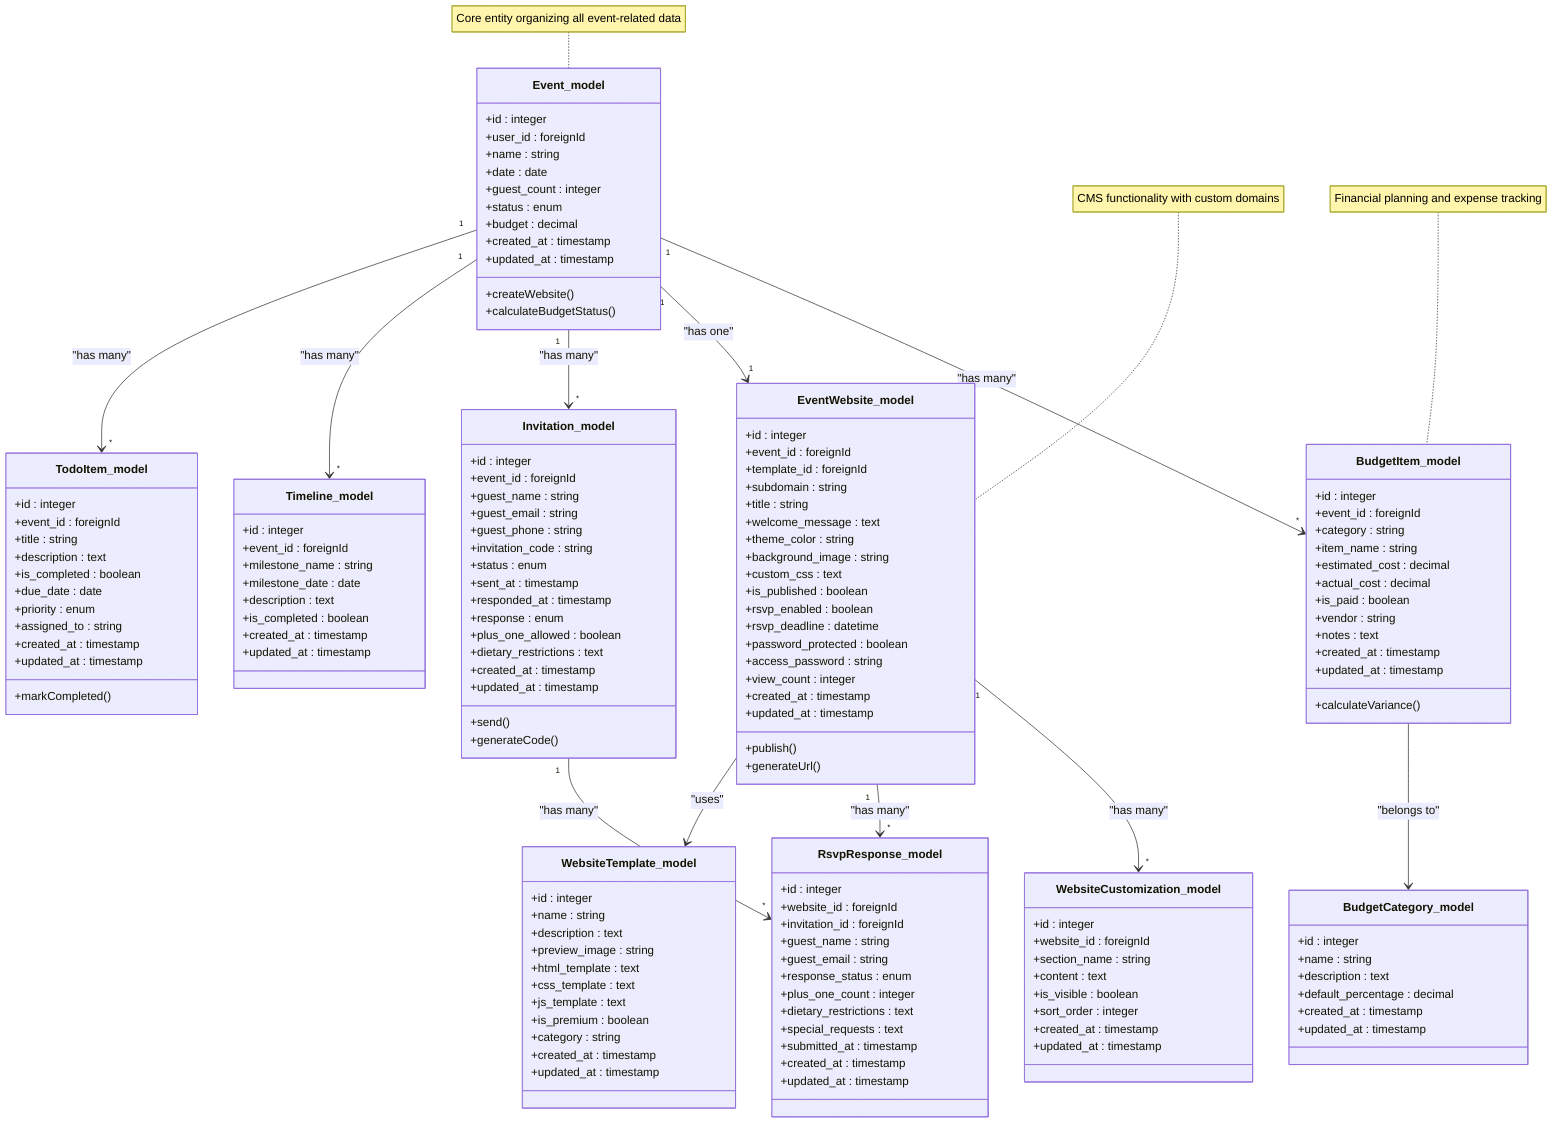 classDiagram
    direction TB
    
    %% =============== PART 1: CORE EVENT PLANNING SYSTEM ===============

    %% -------------- Core Event Entity --------------
    class Event_model {
        +id : integer
        +user_id : foreignId
        +name : string
        +date : date
        +guest_count : integer
        +status : enum
        +budget : decimal
        +created_at : timestamp
        +updated_at : timestamp
        +createWebsite()
        +calculateBudgetStatus()
    }

    %% -------------- Event Planning Tools --------------
    class TodoItem_model {
        +id : integer
        +event_id : foreignId
        +title : string
        +description : text
        +is_completed : boolean
        +due_date : date
        +priority : enum
        +assigned_to : string
        +created_at : timestamp
        +updated_at : timestamp
        +markCompleted()
    }

    class Timeline_model {
        +id : integer
        +event_id : foreignId
        +milestone_name : string
        +milestone_date : date
        +description : text
        +is_completed : boolean
        +created_at : timestamp
        +updated_at : timestamp
    }

    class Invitation_model {
        +id : integer
        +event_id : foreignId
        +guest_name : string
        +guest_email : string
        +guest_phone : string
        +invitation_code : string
        +status : enum
        +sent_at : timestamp
        +responded_at : timestamp
        +response : enum
        +plus_one_allowed : boolean
        +dietary_restrictions : text
        +created_at : timestamp
        +updated_at : timestamp
        +send()
        +generateCode()
    }

    %% -------------- Website System --------------
    class EventWebsite_model {
        +id : integer
        +event_id : foreignId
        +template_id : foreignId
        +subdomain : string
        +title : string
        +welcome_message : text
        +theme_color : string
        +background_image : string
        +custom_css : text
        +is_published : boolean
        +rsvp_enabled : boolean
        +rsvp_deadline : datetime
        +password_protected : boolean
        +access_password : string
        +view_count : integer
        +created_at : timestamp
        +updated_at : timestamp
        +publish()
        +generateUrl()
    }

    class WebsiteTemplate_model {
        +id : integer
        +name : string
        +description : text
        +preview_image : string
        +html_template : text
        +css_template : text
        +js_template : text
        +is_premium : boolean
        +category : string
        +created_at : timestamp
        +updated_at : timestamp
    }

    class RsvpResponse_model {
        +id : integer
        +website_id : foreignId
        +invitation_id : foreignId
        +guest_name : string
        +guest_email : string
        +response_status : enum
        +plus_one_count : integer
        +dietary_restrictions : text
        +special_requests : text
        +submitted_at : timestamp
        +created_at : timestamp
        +updated_at : timestamp
    }

    class WebsiteCustomization_model {
        +id : integer
        +website_id : foreignId
        +section_name : string
        +content : text
        +is_visible : boolean
        +sort_order : integer
        +created_at : timestamp
        +updated_at : timestamp
    }

    %% -------------- Budget Management --------------
    class BudgetItem_model {
        +id : integer
        +event_id : foreignId
        +category : string
        +item_name : string
        +estimated_cost : decimal
        +actual_cost : decimal
        +is_paid : boolean
        +vendor : string
        +notes : text
        +created_at : timestamp
        +updated_at : timestamp
        +calculateVariance()
    }

    class BudgetCategory_model {
        +id : integer
        +name : string
        +description : text
        +default_percentage : decimal
        +created_at : timestamp
        +updated_at : timestamp
    }

    %% =============== RELATIONSHIPS ===============

    %% Core Event Relationships
    Event_model "1" --> "*" TodoItem_model : "has many"
    Event_model "1" --> "*" Timeline_model : "has many"
    Event_model "1" --> "*" Invitation_model : "has many"
    Event_model "1" --> "1" EventWebsite_model : "has one"
    Event_model "1" --> "*" BudgetItem_model : "has many"

    %% Website System Relationships
    EventWebsite_model --> WebsiteTemplate_model : "uses"
    EventWebsite_model "1" --> "*" RsvpResponse_model : "has many"
    EventWebsite_model "1" --> "*" WebsiteCustomization_model : "has many"
    Invitation_model "1" --> "*" RsvpResponse_model : "has many"

    %% Budget Relationships
    BudgetItem_model --> BudgetCategory_model : "belongs to"

    %% =============== NOTES ===============
    note for Event_model "Core entity organizing all event-related data"
    note for EventWebsite_model "CMS functionality with custom domains"
    note for BudgetItem_model "Financial planning and expense tracking"